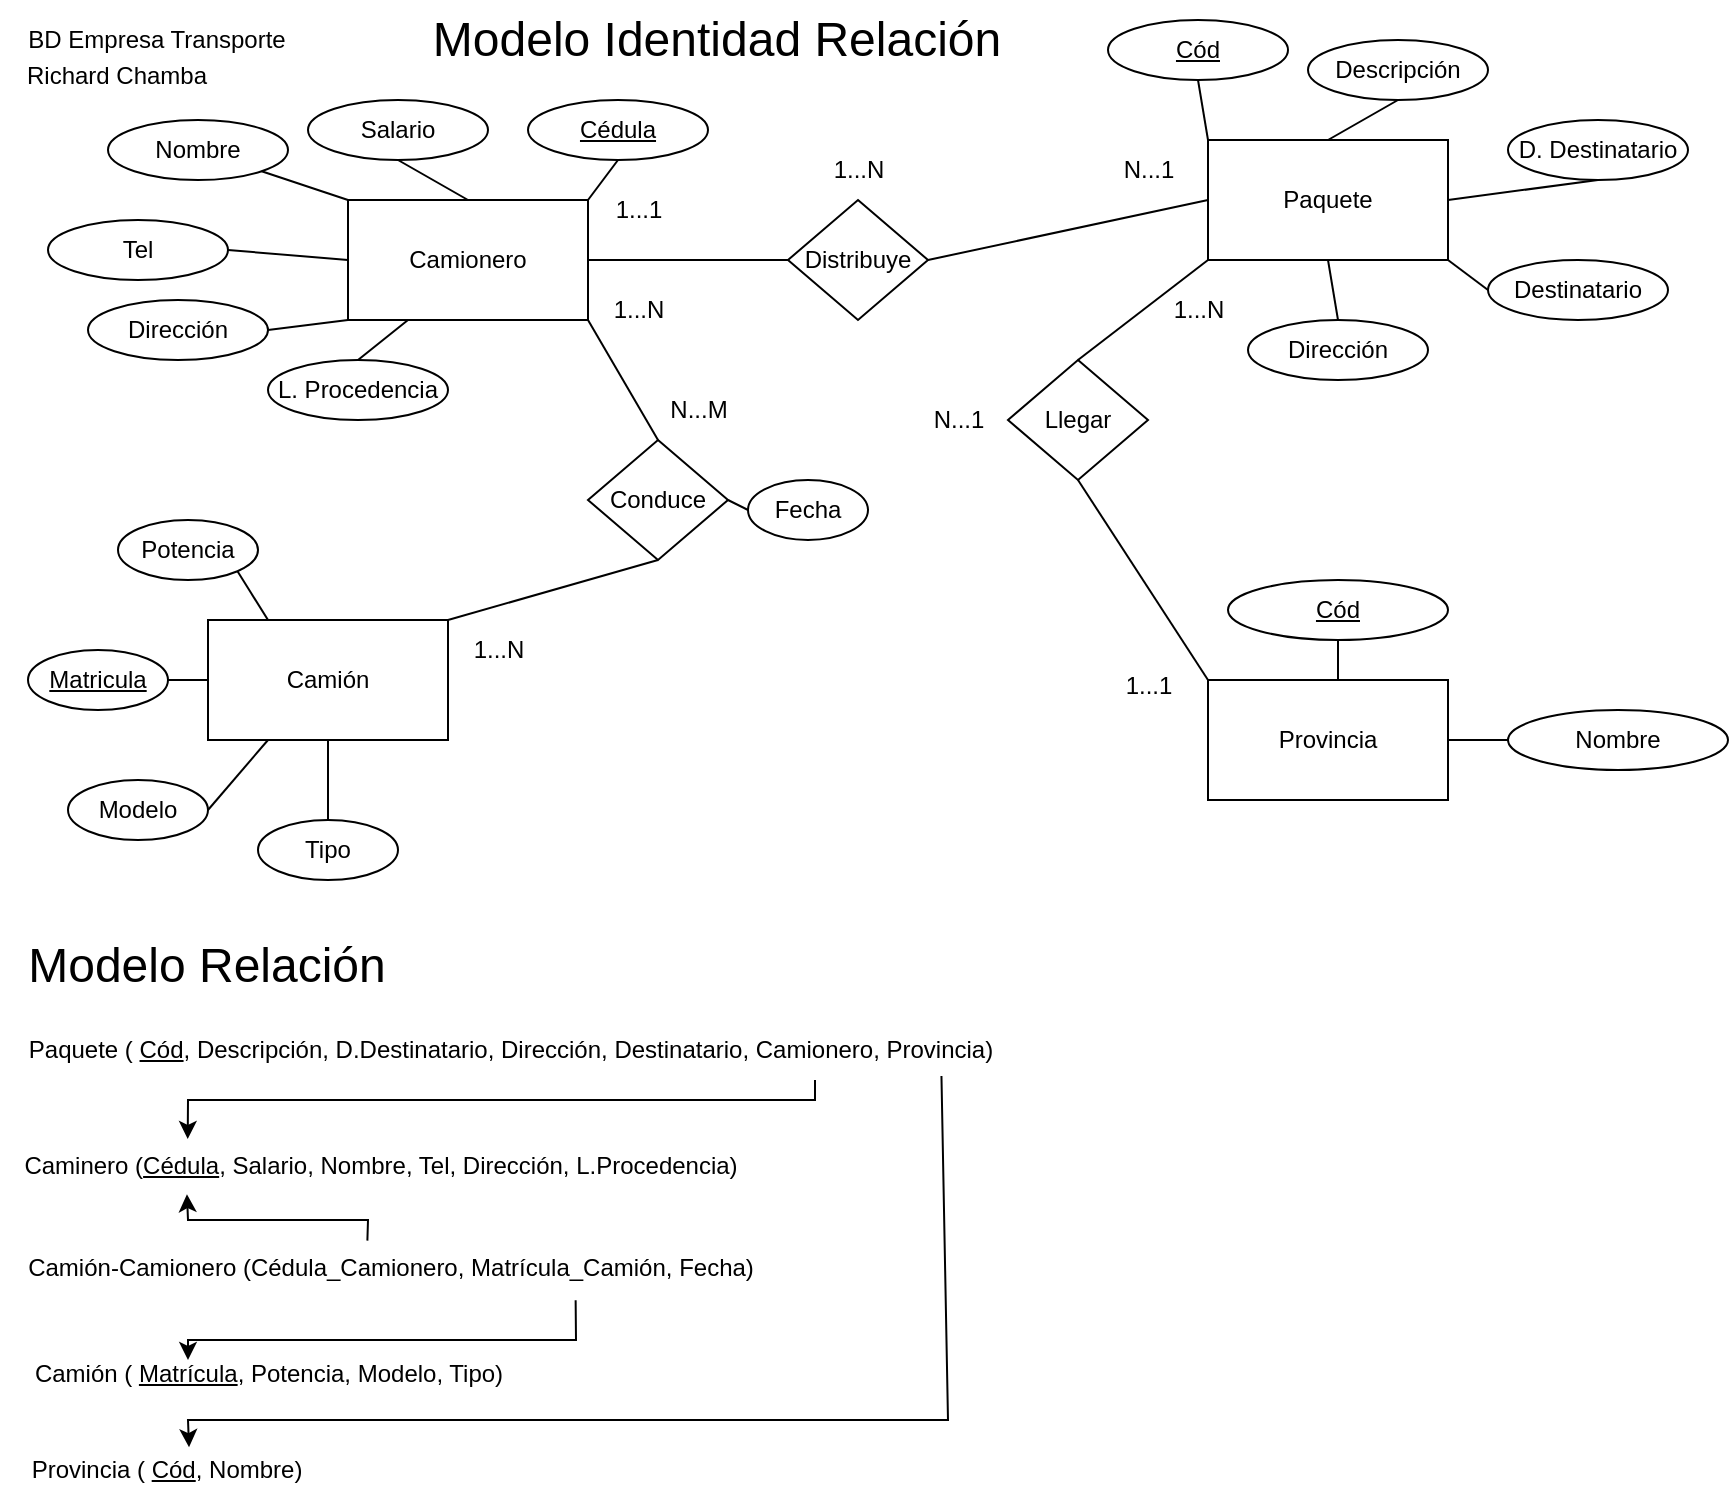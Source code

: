 <mxfile version="28.2.5">
  <diagram name="Página-1" id="-jLKSvPIn65qSS2F7HPh">
    <mxGraphModel grid="1" page="1" gridSize="10" guides="1" tooltips="1" connect="1" arrows="1" fold="1" pageScale="1" pageWidth="827" pageHeight="1169" math="0" shadow="0">
      <root>
        <mxCell id="0" />
        <mxCell id="1" parent="0" />
        <mxCell id="TeCShdE1Z81waskxQipX-1" value="Camionero" style="rounded=0;whiteSpace=wrap;html=1;" vertex="1" parent="1">
          <mxGeometry x="200" y="110" width="120" height="60" as="geometry" />
        </mxCell>
        <mxCell id="TeCShdE1Z81waskxQipX-2" value="Paquete" style="rounded=0;whiteSpace=wrap;html=1;" vertex="1" parent="1">
          <mxGeometry x="630" y="80" width="120" height="60" as="geometry" />
        </mxCell>
        <mxCell id="ydBMQNNp6C6qHKVE9HHm-25" style="edgeStyle=orthogonalEdgeStyle;rounded=0;orthogonalLoop=1;jettySize=auto;html=1;exitX=0.5;exitY=0;exitDx=0;exitDy=0;entryX=0.5;entryY=1;entryDx=0;entryDy=0;startArrow=none;startFill=0;endArrow=none;endFill=0;" edge="1" parent="1" source="TeCShdE1Z81waskxQipX-3" target="ydBMQNNp6C6qHKVE9HHm-23">
          <mxGeometry relative="1" as="geometry" />
        </mxCell>
        <mxCell id="TeCShdE1Z81waskxQipX-3" value="Provincia" style="rounded=0;whiteSpace=wrap;html=1;" vertex="1" parent="1">
          <mxGeometry x="630" y="350" width="120" height="60" as="geometry" />
        </mxCell>
        <mxCell id="TeCShdE1Z81waskxQipX-4" value="Camión" style="rounded=0;whiteSpace=wrap;html=1;" vertex="1" parent="1">
          <mxGeometry x="130" y="320" width="120" height="60" as="geometry" />
        </mxCell>
        <mxCell id="TeCShdE1Z81waskxQipX-5" value="Tel" style="ellipse;whiteSpace=wrap;html=1;" vertex="1" parent="1">
          <mxGeometry x="50" y="120" width="90" height="30" as="geometry" />
        </mxCell>
        <mxCell id="TeCShdE1Z81waskxQipX-6" value="Dirección" style="ellipse;whiteSpace=wrap;html=1;" vertex="1" parent="1">
          <mxGeometry x="70" y="160" width="90" height="30" as="geometry" />
        </mxCell>
        <mxCell id="TeCShdE1Z81waskxQipX-7" value="Nombre" style="ellipse;whiteSpace=wrap;html=1;" vertex="1" parent="1">
          <mxGeometry x="80" y="70" width="90" height="30" as="geometry" />
        </mxCell>
        <mxCell id="TeCShdE1Z81waskxQipX-8" value="Salario" style="ellipse;whiteSpace=wrap;html=1;" vertex="1" parent="1">
          <mxGeometry x="180" y="60" width="90" height="30" as="geometry" />
        </mxCell>
        <mxCell id="ydBMQNNp6C6qHKVE9HHm-1" value="L. Procedencia" style="ellipse;whiteSpace=wrap;html=1;" vertex="1" parent="1">
          <mxGeometry x="160" y="190" width="90" height="30" as="geometry" />
        </mxCell>
        <mxCell id="ydBMQNNp6C6qHKVE9HHm-2" value="Distribuye" style="rhombus;whiteSpace=wrap;html=1;" vertex="1" parent="1">
          <mxGeometry x="420" y="110" width="70" height="60" as="geometry" />
        </mxCell>
        <mxCell id="ydBMQNNp6C6qHKVE9HHm-3" value="Conduce" style="rhombus;whiteSpace=wrap;html=1;" vertex="1" parent="1">
          <mxGeometry x="320" y="230" width="70" height="60" as="geometry" />
        </mxCell>
        <mxCell id="ydBMQNNp6C6qHKVE9HHm-4" value="Fecha" style="ellipse;whiteSpace=wrap;html=1;" vertex="1" parent="1">
          <mxGeometry x="400" y="250" width="60" height="30" as="geometry" />
        </mxCell>
        <mxCell id="ydBMQNNp6C6qHKVE9HHm-6" value="Tipo" style="ellipse;whiteSpace=wrap;html=1;" vertex="1" parent="1">
          <mxGeometry x="155" y="420" width="70" height="30" as="geometry" />
        </mxCell>
        <mxCell id="ydBMQNNp6C6qHKVE9HHm-7" value="Modelo" style="ellipse;whiteSpace=wrap;html=1;" vertex="1" parent="1">
          <mxGeometry x="60" y="400" width="70" height="30" as="geometry" />
        </mxCell>
        <mxCell id="ydBMQNNp6C6qHKVE9HHm-8" value="&lt;u&gt;Matricula&lt;/u&gt;" style="ellipse;whiteSpace=wrap;html=1;" vertex="1" parent="1">
          <mxGeometry x="40" y="335" width="70" height="30" as="geometry" />
        </mxCell>
        <mxCell id="ydBMQNNp6C6qHKVE9HHm-9" value="Potencia" style="ellipse;whiteSpace=wrap;html=1;" vertex="1" parent="1">
          <mxGeometry x="85" y="270" width="70" height="30" as="geometry" />
        </mxCell>
        <mxCell id="ydBMQNNp6C6qHKVE9HHm-10" value="&lt;u&gt;Cédula&lt;/u&gt;" style="ellipse;whiteSpace=wrap;html=1;" vertex="1" parent="1">
          <mxGeometry x="290" y="60" width="90" height="30" as="geometry" />
        </mxCell>
        <mxCell id="ydBMQNNp6C6qHKVE9HHm-11" value="Llegar" style="rhombus;whiteSpace=wrap;html=1;" vertex="1" parent="1">
          <mxGeometry x="530" y="190" width="70" height="60" as="geometry" />
        </mxCell>
        <mxCell id="ydBMQNNp6C6qHKVE9HHm-12" value="&lt;u&gt;Cód&lt;/u&gt;" style="ellipse;whiteSpace=wrap;html=1;" vertex="1" parent="1">
          <mxGeometry x="580" y="20" width="90" height="30" as="geometry" />
        </mxCell>
        <mxCell id="ydBMQNNp6C6qHKVE9HHm-13" value="Descripción" style="ellipse;whiteSpace=wrap;html=1;" vertex="1" parent="1">
          <mxGeometry x="680" y="30" width="90" height="30" as="geometry" />
        </mxCell>
        <mxCell id="ydBMQNNp6C6qHKVE9HHm-14" value="Dirección" style="ellipse;whiteSpace=wrap;html=1;" vertex="1" parent="1">
          <mxGeometry x="650" y="170" width="90" height="30" as="geometry" />
        </mxCell>
        <mxCell id="ydBMQNNp6C6qHKVE9HHm-15" value="Destinatario" style="ellipse;whiteSpace=wrap;html=1;" vertex="1" parent="1">
          <mxGeometry x="770" y="140" width="90" height="30" as="geometry" />
        </mxCell>
        <mxCell id="ydBMQNNp6C6qHKVE9HHm-16" value="D. Destinatario" style="ellipse;whiteSpace=wrap;html=1;" vertex="1" parent="1">
          <mxGeometry x="780" y="70" width="90" height="30" as="geometry" />
        </mxCell>
        <mxCell id="ydBMQNNp6C6qHKVE9HHm-23" value="&lt;u&gt;Cód&lt;/u&gt;" style="ellipse;whiteSpace=wrap;html=1;" vertex="1" parent="1">
          <mxGeometry x="640" y="300" width="110" height="30" as="geometry" />
        </mxCell>
        <mxCell id="ydBMQNNp6C6qHKVE9HHm-24" value="Nombre" style="ellipse;whiteSpace=wrap;html=1;" vertex="1" parent="1">
          <mxGeometry x="780" y="365" width="110" height="30" as="geometry" />
        </mxCell>
        <mxCell id="ydBMQNNp6C6qHKVE9HHm-27" value="" style="endArrow=none;html=1;rounded=0;entryX=0;entryY=0.5;entryDx=0;entryDy=0;exitX=1;exitY=0.5;exitDx=0;exitDy=0;" edge="1" parent="1" source="TeCShdE1Z81waskxQipX-3" target="ydBMQNNp6C6qHKVE9HHm-24">
          <mxGeometry width="50" height="50" relative="1" as="geometry">
            <mxPoint x="430" y="270" as="sourcePoint" />
            <mxPoint x="480" y="220" as="targetPoint" />
          </mxGeometry>
        </mxCell>
        <mxCell id="ydBMQNNp6C6qHKVE9HHm-28" value="" style="endArrow=none;html=1;rounded=0;entryX=0.5;entryY=1;entryDx=0;entryDy=0;exitX=1;exitY=0;exitDx=0;exitDy=0;" edge="1" parent="1" source="TeCShdE1Z81waskxQipX-1" target="ydBMQNNp6C6qHKVE9HHm-10">
          <mxGeometry width="50" height="50" relative="1" as="geometry">
            <mxPoint x="430" y="270" as="sourcePoint" />
            <mxPoint x="480" y="220" as="targetPoint" />
          </mxGeometry>
        </mxCell>
        <mxCell id="ydBMQNNp6C6qHKVE9HHm-29" value="" style="endArrow=none;html=1;rounded=0;entryX=0.5;entryY=1;entryDx=0;entryDy=0;exitX=0.5;exitY=0;exitDx=0;exitDy=0;" edge="1" parent="1" source="TeCShdE1Z81waskxQipX-1" target="TeCShdE1Z81waskxQipX-8">
          <mxGeometry width="50" height="50" relative="1" as="geometry">
            <mxPoint x="430" y="270" as="sourcePoint" />
            <mxPoint x="480" y="220" as="targetPoint" />
          </mxGeometry>
        </mxCell>
        <mxCell id="ydBMQNNp6C6qHKVE9HHm-30" value="" style="endArrow=none;html=1;rounded=0;entryX=1;entryY=1;entryDx=0;entryDy=0;exitX=0;exitY=0;exitDx=0;exitDy=0;" edge="1" parent="1" source="TeCShdE1Z81waskxQipX-1" target="TeCShdE1Z81waskxQipX-7">
          <mxGeometry width="50" height="50" relative="1" as="geometry">
            <mxPoint x="430" y="270" as="sourcePoint" />
            <mxPoint x="480" y="220" as="targetPoint" />
          </mxGeometry>
        </mxCell>
        <mxCell id="ydBMQNNp6C6qHKVE9HHm-31" value="" style="endArrow=none;html=1;rounded=0;entryX=1;entryY=0.5;entryDx=0;entryDy=0;exitX=0;exitY=0.5;exitDx=0;exitDy=0;" edge="1" parent="1" source="TeCShdE1Z81waskxQipX-1" target="TeCShdE1Z81waskxQipX-5">
          <mxGeometry width="50" height="50" relative="1" as="geometry">
            <mxPoint x="430" y="270" as="sourcePoint" />
            <mxPoint x="480" y="220" as="targetPoint" />
          </mxGeometry>
        </mxCell>
        <mxCell id="ydBMQNNp6C6qHKVE9HHm-32" value="" style="endArrow=none;html=1;rounded=0;entryX=1;entryY=0.5;entryDx=0;entryDy=0;exitX=0;exitY=1;exitDx=0;exitDy=0;" edge="1" parent="1" source="TeCShdE1Z81waskxQipX-1" target="TeCShdE1Z81waskxQipX-6">
          <mxGeometry width="50" height="50" relative="1" as="geometry">
            <mxPoint x="430" y="270" as="sourcePoint" />
            <mxPoint x="480" y="220" as="targetPoint" />
          </mxGeometry>
        </mxCell>
        <mxCell id="ydBMQNNp6C6qHKVE9HHm-33" value="" style="endArrow=none;html=1;rounded=0;entryX=0.5;entryY=0;entryDx=0;entryDy=0;exitX=0.25;exitY=1;exitDx=0;exitDy=0;" edge="1" parent="1" source="TeCShdE1Z81waskxQipX-1" target="ydBMQNNp6C6qHKVE9HHm-1">
          <mxGeometry width="50" height="50" relative="1" as="geometry">
            <mxPoint x="430" y="270" as="sourcePoint" />
            <mxPoint x="480" y="220" as="targetPoint" />
          </mxGeometry>
        </mxCell>
        <mxCell id="ydBMQNNp6C6qHKVE9HHm-34" value="" style="endArrow=none;html=1;rounded=0;exitX=1;exitY=0.5;exitDx=0;exitDy=0;" edge="1" parent="1" source="TeCShdE1Z81waskxQipX-1" target="ydBMQNNp6C6qHKVE9HHm-2">
          <mxGeometry width="50" height="50" relative="1" as="geometry">
            <mxPoint x="430" y="320" as="sourcePoint" />
            <mxPoint x="480" y="270" as="targetPoint" />
          </mxGeometry>
        </mxCell>
        <mxCell id="ydBMQNNp6C6qHKVE9HHm-35" value="" style="endArrow=none;html=1;rounded=0;entryX=1;entryY=0.5;entryDx=0;entryDy=0;exitX=0;exitY=0.5;exitDx=0;exitDy=0;" edge="1" parent="1" source="TeCShdE1Z81waskxQipX-2" target="ydBMQNNp6C6qHKVE9HHm-2">
          <mxGeometry width="50" height="50" relative="1" as="geometry">
            <mxPoint x="430" y="320" as="sourcePoint" />
            <mxPoint x="480" y="270" as="targetPoint" />
          </mxGeometry>
        </mxCell>
        <mxCell id="ydBMQNNp6C6qHKVE9HHm-36" value="" style="endArrow=none;html=1;rounded=0;entryX=0;entryY=0;entryDx=0;entryDy=0;exitX=0.5;exitY=1;exitDx=0;exitDy=0;" edge="1" parent="1" source="ydBMQNNp6C6qHKVE9HHm-12" target="TeCShdE1Z81waskxQipX-2">
          <mxGeometry width="50" height="50" relative="1" as="geometry">
            <mxPoint x="430" y="320" as="sourcePoint" />
            <mxPoint x="480" y="270" as="targetPoint" />
          </mxGeometry>
        </mxCell>
        <mxCell id="ydBMQNNp6C6qHKVE9HHm-37" value="" style="endArrow=none;html=1;rounded=0;entryX=0.5;entryY=1;entryDx=0;entryDy=0;exitX=0.5;exitY=0;exitDx=0;exitDy=0;" edge="1" parent="1" source="TeCShdE1Z81waskxQipX-2" target="ydBMQNNp6C6qHKVE9HHm-13">
          <mxGeometry width="50" height="50" relative="1" as="geometry">
            <mxPoint x="430" y="320" as="sourcePoint" />
            <mxPoint x="480" y="270" as="targetPoint" />
          </mxGeometry>
        </mxCell>
        <mxCell id="ydBMQNNp6C6qHKVE9HHm-38" value="" style="endArrow=none;html=1;rounded=0;entryX=0.5;entryY=1;entryDx=0;entryDy=0;exitX=1;exitY=0.5;exitDx=0;exitDy=0;" edge="1" parent="1" source="TeCShdE1Z81waskxQipX-2" target="ydBMQNNp6C6qHKVE9HHm-16">
          <mxGeometry width="50" height="50" relative="1" as="geometry">
            <mxPoint x="430" y="320" as="sourcePoint" />
            <mxPoint x="480" y="270" as="targetPoint" />
          </mxGeometry>
        </mxCell>
        <mxCell id="ydBMQNNp6C6qHKVE9HHm-39" value="" style="endArrow=none;html=1;rounded=0;entryX=0;entryY=0.5;entryDx=0;entryDy=0;exitX=1;exitY=1;exitDx=0;exitDy=0;" edge="1" parent="1" source="TeCShdE1Z81waskxQipX-2" target="ydBMQNNp6C6qHKVE9HHm-15">
          <mxGeometry width="50" height="50" relative="1" as="geometry">
            <mxPoint x="430" y="320" as="sourcePoint" />
            <mxPoint x="480" y="270" as="targetPoint" />
          </mxGeometry>
        </mxCell>
        <mxCell id="ydBMQNNp6C6qHKVE9HHm-40" value="" style="endArrow=none;html=1;rounded=0;entryX=0.5;entryY=0;entryDx=0;entryDy=0;exitX=0.5;exitY=1;exitDx=0;exitDy=0;" edge="1" parent="1" source="TeCShdE1Z81waskxQipX-2" target="ydBMQNNp6C6qHKVE9HHm-14">
          <mxGeometry width="50" height="50" relative="1" as="geometry">
            <mxPoint x="430" y="320" as="sourcePoint" />
            <mxPoint x="480" y="270" as="targetPoint" />
          </mxGeometry>
        </mxCell>
        <mxCell id="ydBMQNNp6C6qHKVE9HHm-41" value="" style="endArrow=none;html=1;rounded=0;entryX=1;entryY=1;entryDx=0;entryDy=0;exitX=0.5;exitY=0;exitDx=0;exitDy=0;" edge="1" parent="1" source="ydBMQNNp6C6qHKVE9HHm-3" target="TeCShdE1Z81waskxQipX-1">
          <mxGeometry width="50" height="50" relative="1" as="geometry">
            <mxPoint x="430" y="320" as="sourcePoint" />
            <mxPoint x="480" y="270" as="targetPoint" />
          </mxGeometry>
        </mxCell>
        <mxCell id="ydBMQNNp6C6qHKVE9HHm-42" value="" style="endArrow=none;html=1;rounded=0;entryX=1;entryY=0;entryDx=0;entryDy=0;exitX=0.5;exitY=1;exitDx=0;exitDy=0;" edge="1" parent="1" source="ydBMQNNp6C6qHKVE9HHm-3" target="TeCShdE1Z81waskxQipX-4">
          <mxGeometry width="50" height="50" relative="1" as="geometry">
            <mxPoint x="430" y="320" as="sourcePoint" />
            <mxPoint x="480" y="270" as="targetPoint" />
          </mxGeometry>
        </mxCell>
        <mxCell id="ydBMQNNp6C6qHKVE9HHm-43" value="" style="endArrow=none;html=1;rounded=0;entryX=1;entryY=0.5;entryDx=0;entryDy=0;exitX=0;exitY=0.5;exitDx=0;exitDy=0;" edge="1" parent="1" source="ydBMQNNp6C6qHKVE9HHm-4" target="ydBMQNNp6C6qHKVE9HHm-3">
          <mxGeometry width="50" height="50" relative="1" as="geometry">
            <mxPoint x="430" y="320" as="sourcePoint" />
            <mxPoint x="480" y="270" as="targetPoint" />
          </mxGeometry>
        </mxCell>
        <mxCell id="ydBMQNNp6C6qHKVE9HHm-44" value="" style="endArrow=none;html=1;rounded=0;entryX=1;entryY=1;entryDx=0;entryDy=0;exitX=0.25;exitY=0;exitDx=0;exitDy=0;" edge="1" parent="1" source="TeCShdE1Z81waskxQipX-4" target="ydBMQNNp6C6qHKVE9HHm-9">
          <mxGeometry width="50" height="50" relative="1" as="geometry">
            <mxPoint x="430" y="320" as="sourcePoint" />
            <mxPoint x="480" y="270" as="targetPoint" />
          </mxGeometry>
        </mxCell>
        <mxCell id="ydBMQNNp6C6qHKVE9HHm-45" value="" style="endArrow=none;html=1;rounded=0;entryX=1;entryY=0.5;entryDx=0;entryDy=0;exitX=0;exitY=0.5;exitDx=0;exitDy=0;" edge="1" parent="1" source="TeCShdE1Z81waskxQipX-4" target="ydBMQNNp6C6qHKVE9HHm-8">
          <mxGeometry width="50" height="50" relative="1" as="geometry">
            <mxPoint x="430" y="320" as="sourcePoint" />
            <mxPoint x="480" y="270" as="targetPoint" />
          </mxGeometry>
        </mxCell>
        <mxCell id="ydBMQNNp6C6qHKVE9HHm-46" value="" style="endArrow=none;html=1;rounded=0;entryX=1;entryY=0.5;entryDx=0;entryDy=0;exitX=0.25;exitY=1;exitDx=0;exitDy=0;" edge="1" parent="1" source="TeCShdE1Z81waskxQipX-4" target="ydBMQNNp6C6qHKVE9HHm-7">
          <mxGeometry width="50" height="50" relative="1" as="geometry">
            <mxPoint x="430" y="320" as="sourcePoint" />
            <mxPoint x="480" y="270" as="targetPoint" />
          </mxGeometry>
        </mxCell>
        <mxCell id="ydBMQNNp6C6qHKVE9HHm-47" value="" style="endArrow=none;html=1;rounded=0;entryX=0.5;entryY=0;entryDx=0;entryDy=0;exitX=0.5;exitY=1;exitDx=0;exitDy=0;" edge="1" parent="1" source="TeCShdE1Z81waskxQipX-4" target="ydBMQNNp6C6qHKVE9HHm-6">
          <mxGeometry width="50" height="50" relative="1" as="geometry">
            <mxPoint x="430" y="320" as="sourcePoint" />
            <mxPoint x="480" y="270" as="targetPoint" />
          </mxGeometry>
        </mxCell>
        <mxCell id="ydBMQNNp6C6qHKVE9HHm-48" value="" style="endArrow=none;html=1;rounded=0;entryX=0;entryY=1;entryDx=0;entryDy=0;exitX=0.5;exitY=0;exitDx=0;exitDy=0;" edge="1" parent="1" source="ydBMQNNp6C6qHKVE9HHm-11" target="TeCShdE1Z81waskxQipX-2">
          <mxGeometry width="50" height="50" relative="1" as="geometry">
            <mxPoint x="430" y="320" as="sourcePoint" />
            <mxPoint x="480" y="270" as="targetPoint" />
          </mxGeometry>
        </mxCell>
        <mxCell id="ydBMQNNp6C6qHKVE9HHm-50" value="" style="endArrow=none;html=1;rounded=0;entryX=0.5;entryY=1;entryDx=0;entryDy=0;exitX=0;exitY=0;exitDx=0;exitDy=0;" edge="1" parent="1" source="TeCShdE1Z81waskxQipX-3" target="ydBMQNNp6C6qHKVE9HHm-11">
          <mxGeometry width="50" height="50" relative="1" as="geometry">
            <mxPoint x="430" y="320" as="sourcePoint" />
            <mxPoint x="480" y="270" as="targetPoint" />
          </mxGeometry>
        </mxCell>
        <mxCell id="ydBMQNNp6C6qHKVE9HHm-51" value="1...N" style="text;html=1;align=center;verticalAlign=middle;resizable=0;points=[];autosize=1;strokeColor=none;fillColor=none;" vertex="1" parent="1">
          <mxGeometry x="430" y="80" width="50" height="30" as="geometry" />
        </mxCell>
        <mxCell id="ydBMQNNp6C6qHKVE9HHm-52" value="N...M" style="text;html=1;align=center;verticalAlign=middle;resizable=0;points=[];autosize=1;strokeColor=none;fillColor=none;" vertex="1" parent="1">
          <mxGeometry x="350" y="200" width="50" height="30" as="geometry" />
        </mxCell>
        <mxCell id="ydBMQNNp6C6qHKVE9HHm-53" value="N...1" style="text;html=1;align=center;verticalAlign=middle;resizable=0;points=[];autosize=1;strokeColor=none;fillColor=none;" vertex="1" parent="1">
          <mxGeometry x="480" y="205" width="50" height="30" as="geometry" />
        </mxCell>
        <mxCell id="ydBMQNNp6C6qHKVE9HHm-54" value="&lt;font style=&quot;font-size: 24px;&quot;&gt;Modelo Identidad Relación&lt;/font&gt;" style="text;html=1;align=center;verticalAlign=middle;resizable=0;points=[];autosize=1;strokeColor=none;fillColor=none;" vertex="1" parent="1">
          <mxGeometry x="229" y="10" width="310" height="40" as="geometry" />
        </mxCell>
        <mxCell id="ydBMQNNp6C6qHKVE9HHm-57" value="1...1" style="text;html=1;align=center;verticalAlign=middle;resizable=0;points=[];autosize=1;strokeColor=none;fillColor=none;" vertex="1" parent="1">
          <mxGeometry x="575" y="338" width="50" height="30" as="geometry" />
        </mxCell>
        <mxCell id="ydBMQNNp6C6qHKVE9HHm-58" value="1...N" style="text;html=1;align=center;verticalAlign=middle;resizable=0;points=[];autosize=1;strokeColor=none;fillColor=none;" vertex="1" parent="1">
          <mxGeometry x="600" y="150" width="50" height="30" as="geometry" />
        </mxCell>
        <mxCell id="ydBMQNNp6C6qHKVE9HHm-61" value="&lt;font style=&quot;font-size: 24px;&quot;&gt;Modelo Relación&lt;/font&gt;" style="text;html=1;align=center;verticalAlign=middle;resizable=0;points=[];autosize=1;strokeColor=none;fillColor=none;" vertex="1" parent="1">
          <mxGeometry x="29" y="473" width="200" height="40" as="geometry" />
        </mxCell>
        <mxCell id="ydBMQNNp6C6qHKVE9HHm-62" value="1...1" style="text;html=1;align=center;verticalAlign=middle;resizable=0;points=[];autosize=1;strokeColor=none;fillColor=none;" vertex="1" parent="1">
          <mxGeometry x="320" y="100" width="50" height="30" as="geometry" />
        </mxCell>
        <mxCell id="ydBMQNNp6C6qHKVE9HHm-63" value="N...1" style="text;html=1;align=center;verticalAlign=middle;resizable=0;points=[];autosize=1;strokeColor=none;fillColor=none;" vertex="1" parent="1">
          <mxGeometry x="575" y="80" width="50" height="30" as="geometry" />
        </mxCell>
        <mxCell id="ydBMQNNp6C6qHKVE9HHm-64" value="1...N" style="text;html=1;align=center;verticalAlign=middle;resizable=0;points=[];autosize=1;strokeColor=none;fillColor=none;" vertex="1" parent="1">
          <mxGeometry x="250" y="320" width="50" height="30" as="geometry" />
        </mxCell>
        <mxCell id="ydBMQNNp6C6qHKVE9HHm-65" value="1...N" style="text;html=1;align=center;verticalAlign=middle;resizable=0;points=[];autosize=1;strokeColor=none;fillColor=none;" vertex="1" parent="1">
          <mxGeometry x="320" y="150" width="50" height="30" as="geometry" />
        </mxCell>
        <mxCell id="ydBMQNNp6C6qHKVE9HHm-66" value="Caminero (&lt;u&gt;Cédula&lt;/u&gt;, Salario, Nombre, Tel, Dirección, L.Procedencia)" style="text;html=1;align=center;verticalAlign=middle;resizable=0;points=[];autosize=1;strokeColor=none;fillColor=none;" vertex="1" parent="1">
          <mxGeometry x="26" y="578" width="380" height="30" as="geometry" />
        </mxCell>
        <mxCell id="ydBMQNNp6C6qHKVE9HHm-67" value="Paquete ( &lt;u&gt;Cód&lt;/u&gt;, Descripción, D.Destinatario, Dirección, Destinatario, Camionero, Provincia)" style="text;html=1;align=center;verticalAlign=middle;resizable=0;points=[];autosize=1;strokeColor=none;fillColor=none;" vertex="1" parent="1">
          <mxGeometry x="26" y="520" width="510" height="30" as="geometry" />
        </mxCell>
        <mxCell id="ydBMQNNp6C6qHKVE9HHm-68" value="Camión ( &lt;u&gt;Matrícula&lt;/u&gt;, Potencia, Modelo, Tipo)" style="text;html=1;align=center;verticalAlign=middle;resizable=0;points=[];autosize=1;strokeColor=none;fillColor=none;" vertex="1" parent="1">
          <mxGeometry x="30" y="682" width="260" height="30" as="geometry" />
        </mxCell>
        <mxCell id="ydBMQNNp6C6qHKVE9HHm-69" value="Provincia ( &lt;u&gt;Cód&lt;/u&gt;, Nombre)" style="text;html=1;align=center;verticalAlign=middle;resizable=0;points=[];autosize=1;strokeColor=none;fillColor=none;" vertex="1" parent="1">
          <mxGeometry x="29" y="730" width="160" height="30" as="geometry" />
        </mxCell>
        <mxCell id="ydBMQNNp6C6qHKVE9HHm-70" value="Camión-Camionero (Cédula_Camionero, Matrícula_Camión, Fecha)" style="text;html=1;align=center;verticalAlign=middle;resizable=0;points=[];autosize=1;strokeColor=none;fillColor=none;" vertex="1" parent="1">
          <mxGeometry x="26" y="629" width="390" height="30" as="geometry" />
        </mxCell>
        <mxCell id="ydBMQNNp6C6qHKVE9HHm-73" value="" style="endArrow=classic;html=1;rounded=0;entryX=0.247;entryY=0.049;entryDx=0;entryDy=0;entryPerimeter=0;" edge="1" parent="1" target="ydBMQNNp6C6qHKVE9HHm-66">
          <mxGeometry width="50" height="50" relative="1" as="geometry">
            <mxPoint x="433.5" y="550" as="sourcePoint" />
            <mxPoint x="120" y="570" as="targetPoint" />
            <Array as="points">
              <mxPoint x="433.5" y="560" />
              <mxPoint x="120" y="560" />
            </Array>
          </mxGeometry>
        </mxCell>
        <mxCell id="ydBMQNNp6C6qHKVE9HHm-76" value="" style="endArrow=classic;html=1;rounded=0;fontFamily=Helvetica;fontSize=12;fontColor=default;autosize=1;resizable=0;entryX=0.246;entryY=0.969;entryDx=0;entryDy=0;entryPerimeter=0;exitX=0.471;exitY=0.044;exitDx=0;exitDy=0;exitPerimeter=0;" edge="1" parent="1" source="ydBMQNNp6C6qHKVE9HHm-70" target="ydBMQNNp6C6qHKVE9HHm-66">
          <mxGeometry width="50" height="50" relative="1" as="geometry">
            <mxPoint x="260" y="600" as="sourcePoint" />
            <mxPoint x="100" y="560" as="targetPoint" />
            <Array as="points">
              <mxPoint x="210" y="620" />
              <mxPoint x="120" y="620" />
            </Array>
          </mxGeometry>
        </mxCell>
        <mxCell id="ydBMQNNp6C6qHKVE9HHm-79" value="" style="endArrow=classic;html=1;rounded=0;fontFamily=Helvetica;fontSize=12;fontColor=default;autosize=1;resizable=0;exitX=0.738;exitY=1.036;exitDx=0;exitDy=0;exitPerimeter=0;" edge="1" parent="1" source="ydBMQNNp6C6qHKVE9HHm-70">
          <mxGeometry width="50" height="50" relative="1" as="geometry">
            <mxPoint x="260" y="790" as="sourcePoint" />
            <mxPoint x="120" y="690" as="targetPoint" />
            <Array as="points">
              <mxPoint x="314" y="680" />
              <mxPoint x="120" y="680" />
            </Array>
          </mxGeometry>
        </mxCell>
        <mxCell id="ydBMQNNp6C6qHKVE9HHm-80" value="" style="endArrow=classic;html=1;rounded=0;fontFamily=Helvetica;fontSize=12;fontColor=default;autosize=1;resizable=0;exitX=0.923;exitY=0.933;exitDx=0;exitDy=0;exitPerimeter=0;entryX=0.572;entryY=0.119;entryDx=0;entryDy=0;entryPerimeter=0;" edge="1" parent="1" source="ydBMQNNp6C6qHKVE9HHm-67" target="ydBMQNNp6C6qHKVE9HHm-69">
          <mxGeometry width="50" height="50" relative="1" as="geometry">
            <mxPoint x="260" y="690" as="sourcePoint" />
            <mxPoint x="110" y="720" as="targetPoint" />
            <Array as="points">
              <mxPoint x="500" y="720" />
              <mxPoint x="120" y="720" />
            </Array>
          </mxGeometry>
        </mxCell>
        <mxCell id="ydBMQNNp6C6qHKVE9HHm-82" value="BD Empresa Transporte" style="text;html=1;align=center;verticalAlign=middle;resizable=0;points=[];autosize=1;strokeColor=none;fillColor=none;fontFamily=Helvetica;fontSize=12;fontColor=default;" vertex="1" parent="1">
          <mxGeometry x="29" y="15" width="150" height="30" as="geometry" />
        </mxCell>
        <mxCell id="ydBMQNNp6C6qHKVE9HHm-83" value="Richard Chamba" style="text;html=1;align=center;verticalAlign=middle;resizable=0;points=[];autosize=1;strokeColor=none;fillColor=none;fontFamily=Helvetica;fontSize=12;fontColor=default;" vertex="1" parent="1">
          <mxGeometry x="29" y="33" width="110" height="30" as="geometry" />
        </mxCell>
      </root>
    </mxGraphModel>
  </diagram>
</mxfile>
